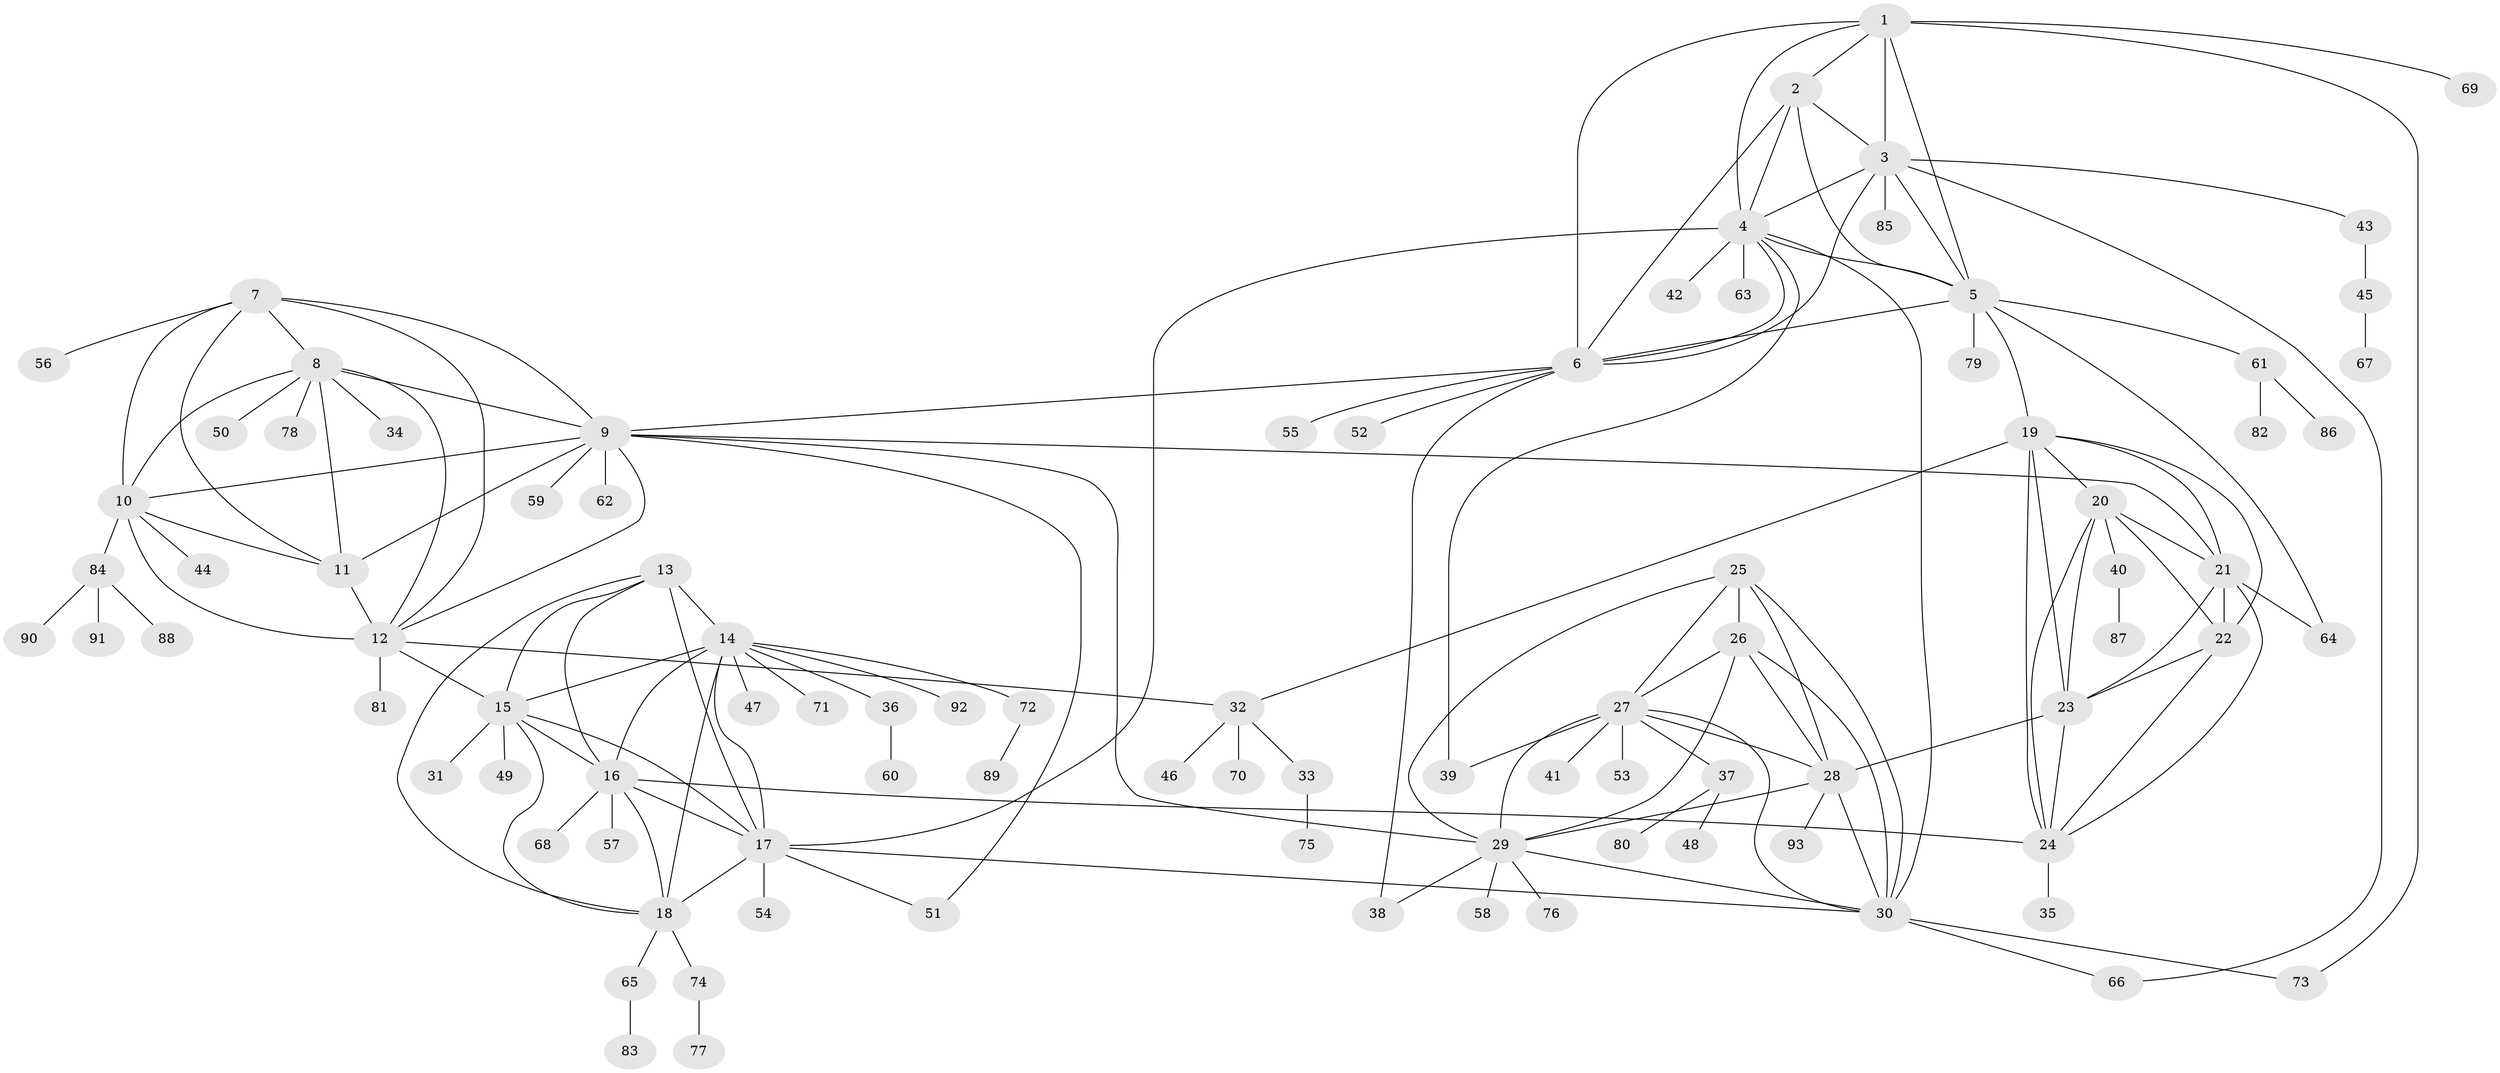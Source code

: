 // original degree distribution, {8: 0.038461538461538464, 6: 0.046153846153846156, 9: 0.038461538461538464, 11: 0.015384615384615385, 10: 0.046153846153846156, 7: 0.038461538461538464, 12: 0.007692307692307693, 2: 0.14615384615384616, 5: 0.007692307692307693, 1: 0.5769230769230769, 3: 0.03076923076923077, 4: 0.007692307692307693}
// Generated by graph-tools (version 1.1) at 2025/52/03/04/25 22:52:18]
// undirected, 93 vertices, 155 edges
graph export_dot {
  node [color=gray90,style=filled];
  1;
  2;
  3;
  4;
  5;
  6;
  7;
  8;
  9;
  10;
  11;
  12;
  13;
  14;
  15;
  16;
  17;
  18;
  19;
  20;
  21;
  22;
  23;
  24;
  25;
  26;
  27;
  28;
  29;
  30;
  31;
  32;
  33;
  34;
  35;
  36;
  37;
  38;
  39;
  40;
  41;
  42;
  43;
  44;
  45;
  46;
  47;
  48;
  49;
  50;
  51;
  52;
  53;
  54;
  55;
  56;
  57;
  58;
  59;
  60;
  61;
  62;
  63;
  64;
  65;
  66;
  67;
  68;
  69;
  70;
  71;
  72;
  73;
  74;
  75;
  76;
  77;
  78;
  79;
  80;
  81;
  82;
  83;
  84;
  85;
  86;
  87;
  88;
  89;
  90;
  91;
  92;
  93;
  1 -- 2 [weight=1.0];
  1 -- 3 [weight=1.0];
  1 -- 4 [weight=1.0];
  1 -- 5 [weight=1.0];
  1 -- 6 [weight=1.0];
  1 -- 69 [weight=1.0];
  1 -- 73 [weight=1.0];
  2 -- 3 [weight=1.0];
  2 -- 4 [weight=1.0];
  2 -- 5 [weight=1.0];
  2 -- 6 [weight=1.0];
  3 -- 4 [weight=1.0];
  3 -- 5 [weight=1.0];
  3 -- 6 [weight=1.0];
  3 -- 43 [weight=1.0];
  3 -- 66 [weight=1.0];
  3 -- 85 [weight=1.0];
  4 -- 5 [weight=1.0];
  4 -- 6 [weight=1.0];
  4 -- 17 [weight=1.0];
  4 -- 30 [weight=1.0];
  4 -- 39 [weight=1.0];
  4 -- 42 [weight=1.0];
  4 -- 63 [weight=1.0];
  5 -- 6 [weight=1.0];
  5 -- 19 [weight=1.0];
  5 -- 61 [weight=1.0];
  5 -- 64 [weight=1.0];
  5 -- 79 [weight=1.0];
  6 -- 9 [weight=1.0];
  6 -- 38 [weight=1.0];
  6 -- 52 [weight=1.0];
  6 -- 55 [weight=1.0];
  7 -- 8 [weight=1.0];
  7 -- 9 [weight=1.0];
  7 -- 10 [weight=1.0];
  7 -- 11 [weight=1.0];
  7 -- 12 [weight=1.0];
  7 -- 56 [weight=1.0];
  8 -- 9 [weight=1.0];
  8 -- 10 [weight=1.0];
  8 -- 11 [weight=1.0];
  8 -- 12 [weight=1.0];
  8 -- 34 [weight=1.0];
  8 -- 50 [weight=1.0];
  8 -- 78 [weight=1.0];
  9 -- 10 [weight=1.0];
  9 -- 11 [weight=1.0];
  9 -- 12 [weight=1.0];
  9 -- 21 [weight=1.0];
  9 -- 29 [weight=1.0];
  9 -- 51 [weight=1.0];
  9 -- 59 [weight=1.0];
  9 -- 62 [weight=1.0];
  10 -- 11 [weight=1.0];
  10 -- 12 [weight=1.0];
  10 -- 44 [weight=1.0];
  10 -- 84 [weight=1.0];
  11 -- 12 [weight=1.0];
  12 -- 15 [weight=1.0];
  12 -- 32 [weight=1.0];
  12 -- 81 [weight=1.0];
  13 -- 14 [weight=1.0];
  13 -- 15 [weight=1.0];
  13 -- 16 [weight=1.0];
  13 -- 17 [weight=1.0];
  13 -- 18 [weight=1.0];
  14 -- 15 [weight=1.0];
  14 -- 16 [weight=1.0];
  14 -- 17 [weight=1.0];
  14 -- 18 [weight=1.0];
  14 -- 36 [weight=1.0];
  14 -- 47 [weight=1.0];
  14 -- 71 [weight=1.0];
  14 -- 72 [weight=1.0];
  14 -- 92 [weight=1.0];
  15 -- 16 [weight=1.0];
  15 -- 17 [weight=1.0];
  15 -- 18 [weight=1.0];
  15 -- 31 [weight=1.0];
  15 -- 49 [weight=1.0];
  16 -- 17 [weight=1.0];
  16 -- 18 [weight=1.0];
  16 -- 24 [weight=1.0];
  16 -- 57 [weight=1.0];
  16 -- 68 [weight=1.0];
  17 -- 18 [weight=1.0];
  17 -- 30 [weight=1.0];
  17 -- 51 [weight=1.0];
  17 -- 54 [weight=1.0];
  18 -- 65 [weight=1.0];
  18 -- 74 [weight=1.0];
  19 -- 20 [weight=1.0];
  19 -- 21 [weight=1.0];
  19 -- 22 [weight=1.0];
  19 -- 23 [weight=1.0];
  19 -- 24 [weight=1.0];
  19 -- 32 [weight=1.0];
  20 -- 21 [weight=1.0];
  20 -- 22 [weight=1.0];
  20 -- 23 [weight=1.0];
  20 -- 24 [weight=1.0];
  20 -- 40 [weight=1.0];
  21 -- 22 [weight=1.0];
  21 -- 23 [weight=1.0];
  21 -- 24 [weight=1.0];
  21 -- 64 [weight=1.0];
  22 -- 23 [weight=1.0];
  22 -- 24 [weight=1.0];
  23 -- 24 [weight=1.0];
  23 -- 28 [weight=1.0];
  24 -- 35 [weight=1.0];
  25 -- 26 [weight=1.0];
  25 -- 27 [weight=1.0];
  25 -- 28 [weight=1.0];
  25 -- 29 [weight=1.0];
  25 -- 30 [weight=1.0];
  26 -- 27 [weight=1.0];
  26 -- 28 [weight=1.0];
  26 -- 29 [weight=1.0];
  26 -- 30 [weight=1.0];
  27 -- 28 [weight=1.0];
  27 -- 29 [weight=1.0];
  27 -- 30 [weight=1.0];
  27 -- 37 [weight=1.0];
  27 -- 39 [weight=1.0];
  27 -- 41 [weight=1.0];
  27 -- 53 [weight=1.0];
  28 -- 29 [weight=1.0];
  28 -- 30 [weight=1.0];
  28 -- 93 [weight=1.0];
  29 -- 30 [weight=1.0];
  29 -- 38 [weight=1.0];
  29 -- 58 [weight=1.0];
  29 -- 76 [weight=1.0];
  30 -- 66 [weight=1.0];
  30 -- 73 [weight=1.0];
  32 -- 33 [weight=1.0];
  32 -- 46 [weight=1.0];
  32 -- 70 [weight=1.0];
  33 -- 75 [weight=1.0];
  36 -- 60 [weight=1.0];
  37 -- 48 [weight=1.0];
  37 -- 80 [weight=1.0];
  40 -- 87 [weight=1.0];
  43 -- 45 [weight=1.0];
  45 -- 67 [weight=1.0];
  61 -- 82 [weight=1.0];
  61 -- 86 [weight=1.0];
  65 -- 83 [weight=1.0];
  72 -- 89 [weight=1.0];
  74 -- 77 [weight=1.0];
  84 -- 88 [weight=1.0];
  84 -- 90 [weight=1.0];
  84 -- 91 [weight=1.0];
}
